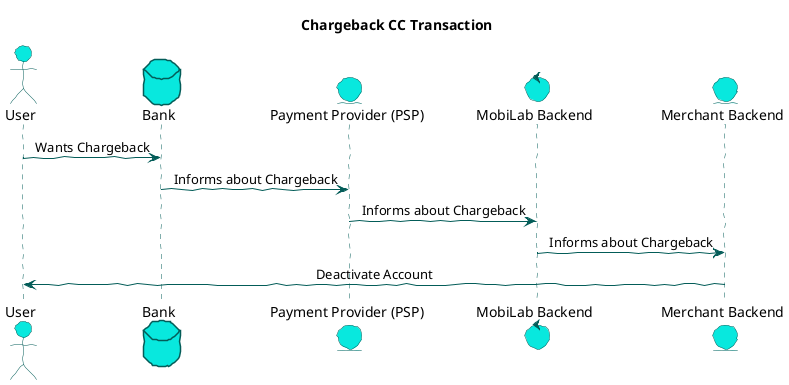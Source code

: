 @startuml

skinparam handwritten true
skinparam ControlBorderColor #035C58
skinparam ControlBackgroundColor #08E8DE
skinparam sequenceMessageAlign center
skinparam EntityBackgroundColor #08E8DE
skinparam EntityBorderColor #035C58
skinparam DatabaseBackgroundColor #08E8DE
skinparam DatabaseBorderColor #035C58
skinparam ActorBackgroundColor #08E8DE
skinparam ActorBorderColor #035C58
skinparam ArrowColor #035C58
skinparam SequenceLifeLineBorderColor #035C58

title "Chargeback CC Transaction"

actor "User" as User
database "Bank" as Bank
entity "Payment Provider (PSP)" as PSP
control "MobiLab Backend" as MBE
entity "Merchant Backend" as MEC

User -> Bank: Wants Chargeback
Bank -> PSP: Informs about Chargeback
PSP -> MBE: Informs about Chargeback
MBE -> MEC: Informs about Chargeback
MEC -> User: Deactivate Account

@enduml